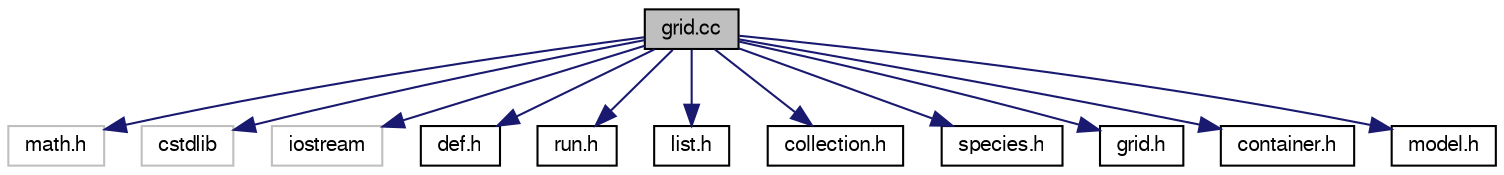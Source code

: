 digraph G
{
  edge [fontname="FreeSans",fontsize="10",labelfontname="FreeSans",labelfontsize="10"];
  node [fontname="FreeSans",fontsize="10",shape=record];
  Node1 [label="grid.cc",height=0.2,width=0.4,color="black", fillcolor="grey75", style="filled" fontcolor="black"];
  Node1 -> Node2 [color="midnightblue",fontsize="10",style="solid"];
  Node2 [label="math.h",height=0.2,width=0.4,color="grey75", fillcolor="white", style="filled"];
  Node1 -> Node3 [color="midnightblue",fontsize="10",style="solid"];
  Node3 [label="cstdlib",height=0.2,width=0.4,color="grey75", fillcolor="white", style="filled"];
  Node1 -> Node4 [color="midnightblue",fontsize="10",style="solid"];
  Node4 [label="iostream",height=0.2,width=0.4,color="grey75", fillcolor="white", style="filled"];
  Node1 -> Node5 [color="midnightblue",fontsize="10",style="solid"];
  Node5 [label="def.h",height=0.2,width=0.4,color="black", fillcolor="white", style="filled",URL="$def_8h.html"];
  Node1 -> Node6 [color="midnightblue",fontsize="10",style="solid"];
  Node6 [label="run.h",height=0.2,width=0.4,color="black", fillcolor="white", style="filled",URL="$run_8h.html"];
  Node1 -> Node7 [color="midnightblue",fontsize="10",style="solid"];
  Node7 [label="list.h",height=0.2,width=0.4,color="black", fillcolor="white", style="filled",URL="$list_8h.html"];
  Node1 -> Node8 [color="midnightblue",fontsize="10",style="solid"];
  Node8 [label="collection.h",height=0.2,width=0.4,color="black", fillcolor="white", style="filled",URL="$collection_8h.html"];
  Node1 -> Node9 [color="midnightblue",fontsize="10",style="solid"];
  Node9 [label="species.h",height=0.2,width=0.4,color="black", fillcolor="white", style="filled",URL="$species_8h.html"];
  Node1 -> Node10 [color="midnightblue",fontsize="10",style="solid"];
  Node10 [label="grid.h",height=0.2,width=0.4,color="black", fillcolor="white", style="filled",URL="$grid_8h.html"];
  Node1 -> Node11 [color="midnightblue",fontsize="10",style="solid"];
  Node11 [label="container.h",height=0.2,width=0.4,color="black", fillcolor="white", style="filled",URL="$container_8h.html"];
  Node1 -> Node12 [color="midnightblue",fontsize="10",style="solid"];
  Node12 [label="model.h",height=0.2,width=0.4,color="black", fillcolor="white", style="filled",URL="$model_8h.html"];
}
